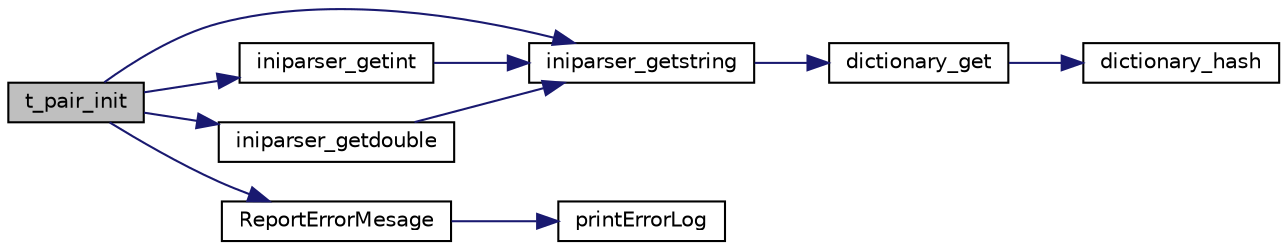 digraph "t_pair_init"
{
  edge [fontname="Helvetica",fontsize="10",labelfontname="Helvetica",labelfontsize="10"];
  node [fontname="Helvetica",fontsize="10",shape=record];
  rankdir="LR";
  Node1 [label="t_pair_init",height=0.2,width=0.4,color="black", fillcolor="grey75", style="filled", fontcolor="black"];
  Node1 -> Node2 [color="midnightblue",fontsize="10",style="solid"];
  Node2 [label="iniparser_getstring",height=0.2,width=0.4,color="black", fillcolor="white", style="filled",URL="$iniparser_8c.html#a7894f8480e1f254d4a1b4a31bdc51b46",tooltip="Get the string associated to a key. "];
  Node2 -> Node3 [color="midnightblue",fontsize="10",style="solid"];
  Node3 [label="dictionary_get",height=0.2,width=0.4,color="black", fillcolor="white", style="filled",URL="$dictionary_8c.html#a967311464f457bcb8150ce981ef3c6dd",tooltip="Get a value from a dictionary. "];
  Node3 -> Node4 [color="midnightblue",fontsize="10",style="solid"];
  Node4 [label="dictionary_hash",height=0.2,width=0.4,color="black", fillcolor="white", style="filled",URL="$dictionary_8c.html#a7c1ef0a729e668d1e8d6a7e774feaf2e",tooltip="Compute the hash key for a string. "];
  Node1 -> Node5 [color="midnightblue",fontsize="10",style="solid"];
  Node5 [label="iniparser_getint",height=0.2,width=0.4,color="black", fillcolor="white", style="filled",URL="$iniparser_8c.html#a694eb1110f4200db8648820a0bb405fa",tooltip="Get the string associated to a key, convert to an int. "];
  Node5 -> Node2 [color="midnightblue",fontsize="10",style="solid"];
  Node1 -> Node6 [color="midnightblue",fontsize="10",style="solid"];
  Node6 [label="ReportErrorMesage",height=0.2,width=0.4,color="black", fillcolor="white", style="filled",URL="$log_8c.html#a77b29ce4dcc3e3670bc20d4448f03123",tooltip="Report from Error message to stderr and to log file. "];
  Node6 -> Node7 [color="midnightblue",fontsize="10",style="solid"];
  Node7 [label="printErrorLog",height=0.2,width=0.4,color="black", fillcolor="white", style="filled",URL="$log_8c.html#aedaf8d67bc16ed5663479b8ecc63478b",tooltip="print error message to to log file "];
  Node1 -> Node8 [color="midnightblue",fontsize="10",style="solid"];
  Node8 [label="iniparser_getdouble",height=0.2,width=0.4,color="black", fillcolor="white", style="filled",URL="$iniparser_8c.html#a804f414936e4ba4524a358a8d898880e",tooltip="Get the string associated to a key, convert to a double. "];
  Node8 -> Node2 [color="midnightblue",fontsize="10",style="solid"];
}
